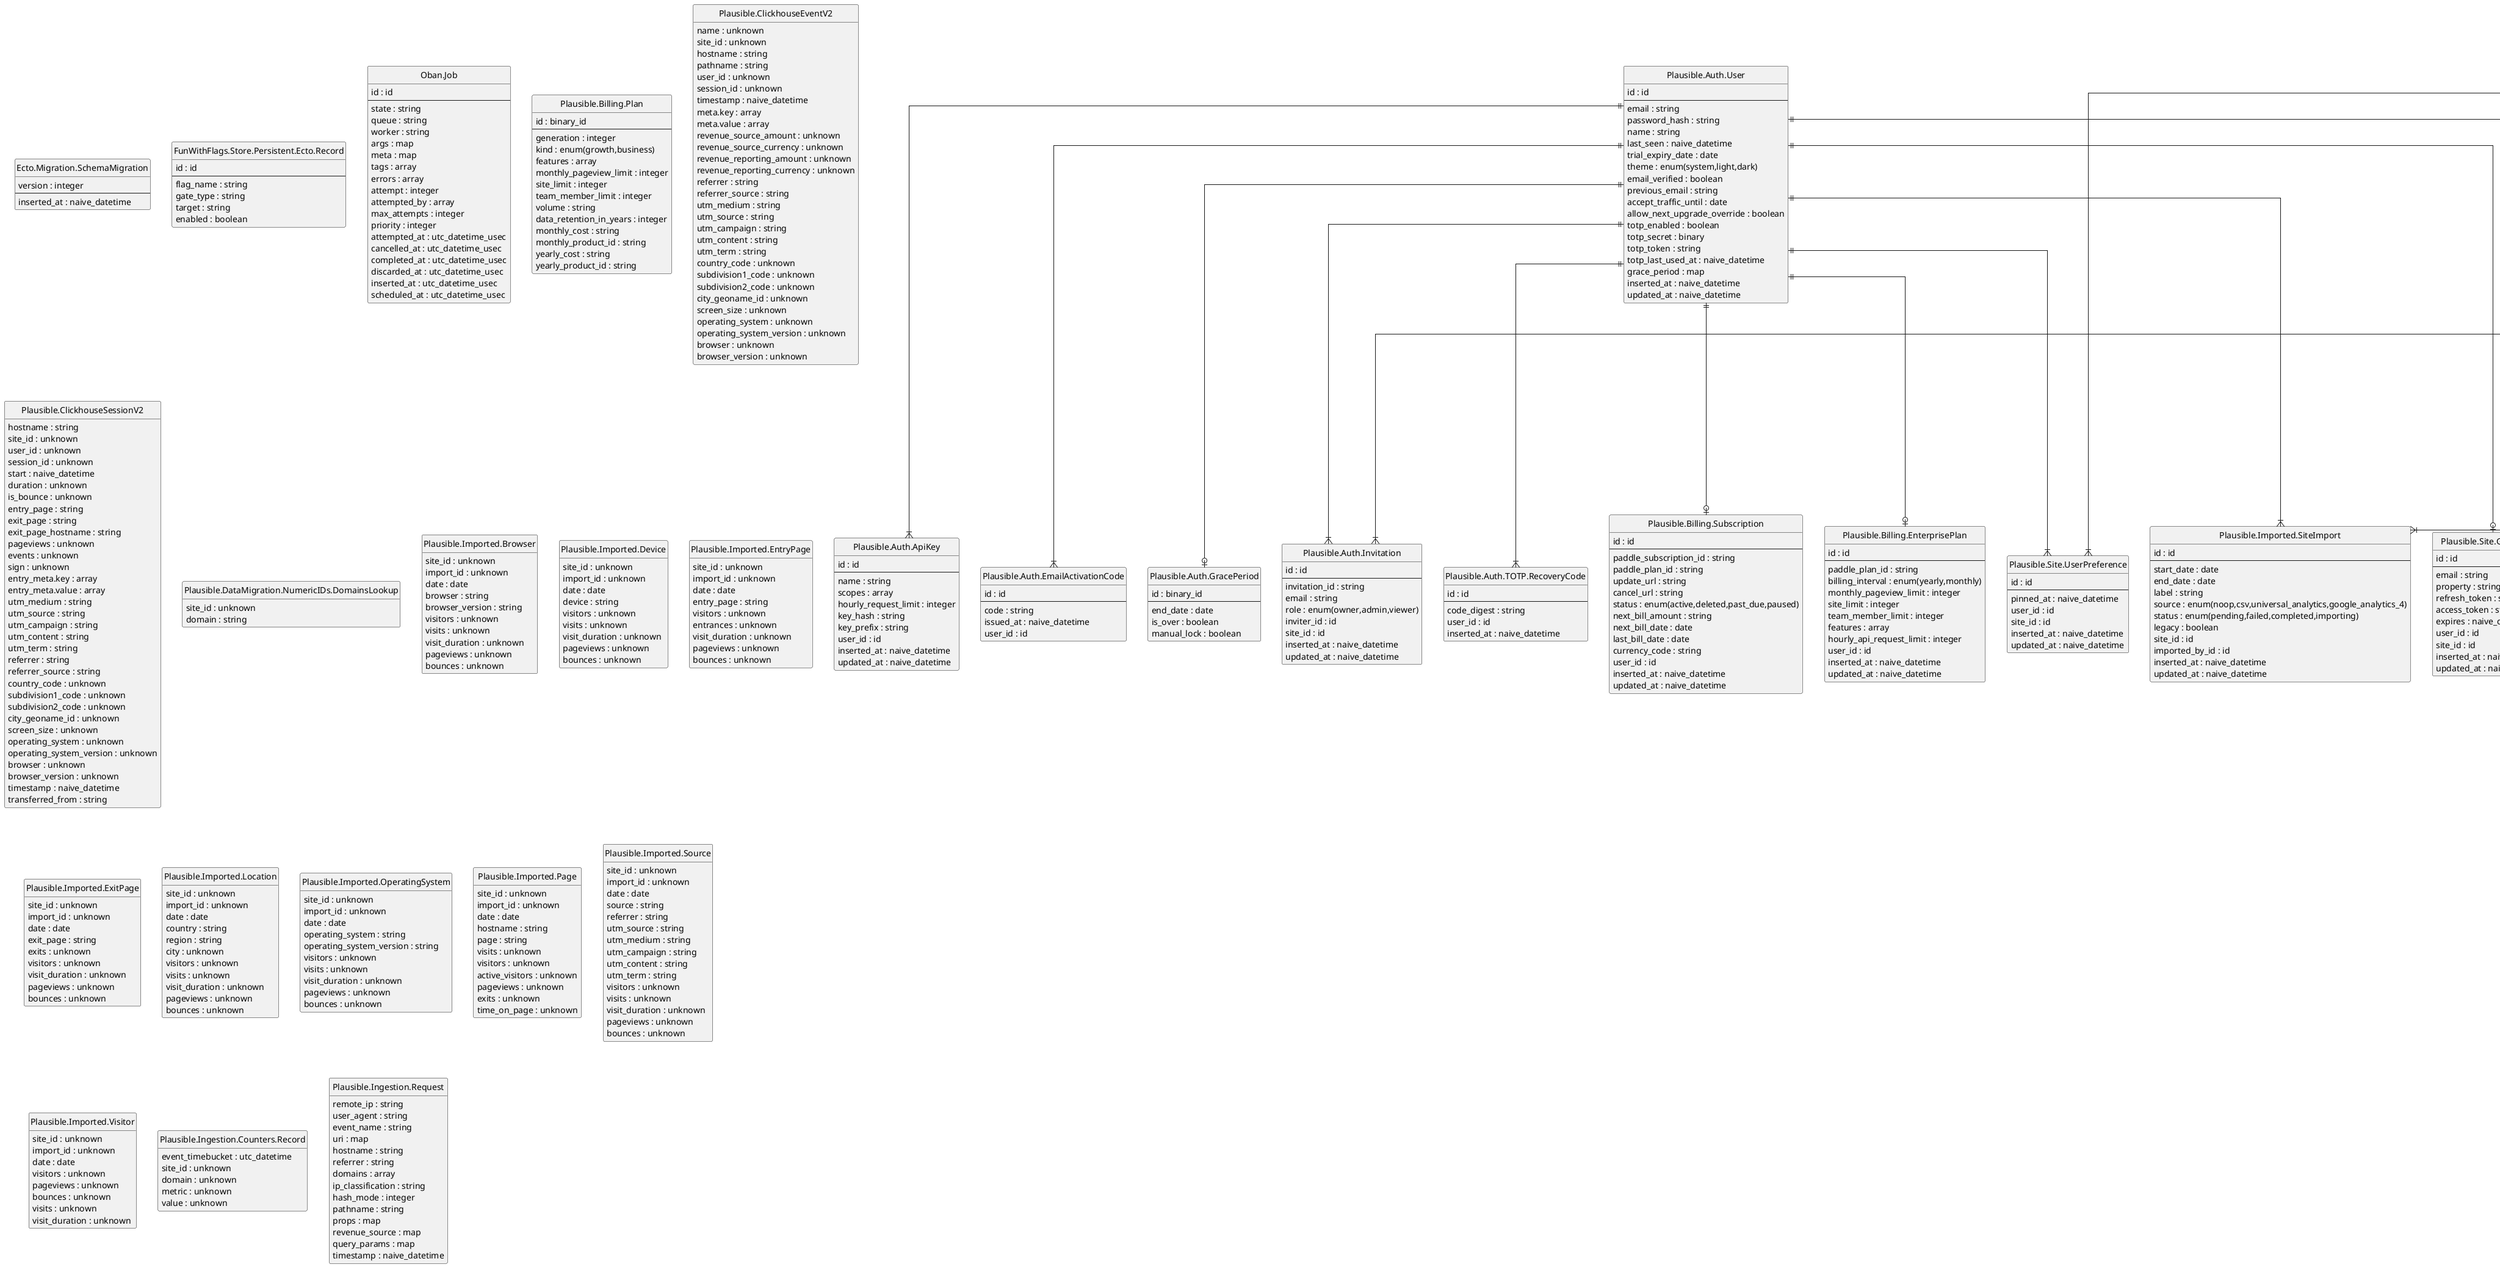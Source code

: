 @startuml

set namespaceSeparator none
hide circle
hide methods

skinparam linetype ortho
skinparam defaultFontName Roboto Mono
skinparam shadowing false


entity Ecto.Migration.SchemaMigration {
  version : integer
  --
  inserted_at : naive_datetime
}

entity FunWithFlags.Store.Persistent.Ecto.Record {
  id : id
  --
  flag_name : string
  gate_type : string
  target : string
  enabled : boolean
}

entity Oban.Job {
  id : id
  --
  state : string
  queue : string
  worker : string
  args : map
  meta : map
  tags : array
  errors : array
  attempt : integer
  attempted_by : array
  max_attempts : integer
  priority : integer
  attempted_at : utc_datetime_usec
  cancelled_at : utc_datetime_usec
  completed_at : utc_datetime_usec
  discarded_at : utc_datetime_usec
  inserted_at : utc_datetime_usec
  scheduled_at : utc_datetime_usec
}

entity Plausible.Auth.ApiKey {
  id : id
  --
  name : string
  scopes : array
  hourly_request_limit : integer
  key_hash : string
  key_prefix : string
  user_id : id
  inserted_at : naive_datetime
  updated_at : naive_datetime
}

entity Plausible.Auth.EmailActivationCode {
  id : id
  --
  code : string
  issued_at : naive_datetime
  user_id : id
}

entity Plausible.Auth.GracePeriod {
  id : binary_id
  --
  end_date : date
  is_over : boolean
  manual_lock : boolean
}

entity Plausible.Auth.Invitation {
  id : id
  --
  invitation_id : string
  email : string
  role : enum(owner,admin,viewer)
  inviter_id : id
  site_id : id
  inserted_at : naive_datetime
  updated_at : naive_datetime
}

entity Plausible.Auth.TOTP.RecoveryCode {
  id : id
  --
  code_digest : string
  user_id : id
  inserted_at : naive_datetime
}

entity Plausible.Auth.User {
  id : id
  --
  email : string
  password_hash : string
  name : string
  last_seen : naive_datetime
  trial_expiry_date : date
  theme : enum(system,light,dark)
  email_verified : boolean
  previous_email : string
  accept_traffic_until : date
  allow_next_upgrade_override : boolean
  totp_enabled : boolean
  totp_secret : binary
  totp_token : string
  totp_last_used_at : naive_datetime
  grace_period : map
  inserted_at : naive_datetime
  updated_at : naive_datetime
}

entity Plausible.Billing.EnterprisePlan {
  id : id
  --
  paddle_plan_id : string
  billing_interval : enum(yearly,monthly)
  monthly_pageview_limit : integer
  site_limit : integer
  team_member_limit : integer
  features : array
  hourly_api_request_limit : integer
  user_id : id
  inserted_at : naive_datetime
  updated_at : naive_datetime
}

entity Plausible.Billing.Plan {
  id : binary_id
  --
  generation : integer
  kind : enum(growth,business)
  features : array
  monthly_pageview_limit : integer
  site_limit : integer
  team_member_limit : integer
  volume : string
  data_retention_in_years : integer
  monthly_cost : string
  monthly_product_id : string
  yearly_cost : string
  yearly_product_id : string
}

entity Plausible.Billing.Subscription {
  id : id
  --
  paddle_subscription_id : string
  paddle_plan_id : string
  update_url : string
  cancel_url : string
  status : enum(active,deleted,past_due,paused)
  next_bill_amount : string
  next_bill_date : date
  last_bill_date : date
  currency_code : string
  user_id : id
  inserted_at : naive_datetime
  updated_at : naive_datetime
}

entity Plausible.ClickhouseEventV2 {
  name : unknown
  site_id : unknown
  hostname : string
  pathname : string
  user_id : unknown
  session_id : unknown
  timestamp : naive_datetime
  meta.key : array
  meta.value : array
  revenue_source_amount : unknown
  revenue_source_currency : unknown
  revenue_reporting_amount : unknown
  revenue_reporting_currency : unknown
  referrer : string
  referrer_source : string
  utm_medium : string
  utm_source : string
  utm_campaign : string
  utm_content : string
  utm_term : string
  country_code : unknown
  subdivision1_code : unknown
  subdivision2_code : unknown
  city_geoname_id : unknown
  screen_size : unknown
  operating_system : unknown
  operating_system_version : unknown
  browser : unknown
  browser_version : unknown
}

entity Plausible.ClickhouseSessionV2 {
  hostname : string
  site_id : unknown
  user_id : unknown
  session_id : unknown
  start : naive_datetime
  duration : unknown
  is_bounce : unknown
  entry_page : string
  exit_page : string
  exit_page_hostname : string
  pageviews : unknown
  events : unknown
  sign : unknown
  entry_meta.key : array
  entry_meta.value : array
  utm_medium : string
  utm_source : string
  utm_campaign : string
  utm_content : string
  utm_term : string
  referrer : string
  referrer_source : string
  country_code : unknown
  subdivision1_code : unknown
  subdivision2_code : unknown
  city_geoname_id : unknown
  screen_size : unknown
  operating_system : unknown
  operating_system_version : unknown
  browser : unknown
  browser_version : unknown
  timestamp : naive_datetime
  transferred_from : string
}

entity Plausible.DataMigration.NumericIDs.DomainsLookup {
  site_id : unknown
  domain : string
}

entity Plausible.Funnel {
  id : id
  --
  name : string
  site_id : id
  inserted_at : naive_datetime
  updated_at : naive_datetime
}

entity Plausible.Funnel.Step {
  id : id
  --
  step_order : integer
  funnel_id : id
  goal_id : id
  inserted_at : naive_datetime
  updated_at : naive_datetime
}

entity Plausible.Goal {
  id : id
  --
  event_name : string
  page_path : string
  currency : enum(KMF,AUD,SAR,BWP,BBD,EGP,YER,CDF,IQD,...)
  site_id : id
  inserted_at : naive_datetime
  updated_at : naive_datetime
}

entity Plausible.Imported.Browser {
  site_id : unknown
  import_id : unknown
  date : date
  browser : string
  browser_version : string
  visitors : unknown
  visits : unknown
  visit_duration : unknown
  pageviews : unknown
  bounces : unknown
}

entity Plausible.Imported.Device {
  site_id : unknown
  import_id : unknown
  date : date
  device : string
  visitors : unknown
  visits : unknown
  visit_duration : unknown
  pageviews : unknown
  bounces : unknown
}

entity Plausible.Imported.EntryPage {
  site_id : unknown
  import_id : unknown
  date : date
  entry_page : string
  visitors : unknown
  entrances : unknown
  visit_duration : unknown
  pageviews : unknown
  bounces : unknown
}

entity Plausible.Imported.ExitPage {
  site_id : unknown
  import_id : unknown
  date : date
  exit_page : string
  exits : unknown
  visitors : unknown
  visit_duration : unknown
  pageviews : unknown
  bounces : unknown
}

entity Plausible.Imported.Location {
  site_id : unknown
  import_id : unknown
  date : date
  country : string
  region : string
  city : unknown
  visitors : unknown
  visits : unknown
  visit_duration : unknown
  pageviews : unknown
  bounces : unknown
}

entity Plausible.Imported.OperatingSystem {
  site_id : unknown
  import_id : unknown
  date : date
  operating_system : string
  operating_system_version : string
  visitors : unknown
  visits : unknown
  visit_duration : unknown
  pageviews : unknown
  bounces : unknown
}

entity Plausible.Imported.Page {
  site_id : unknown
  import_id : unknown
  date : date
  hostname : string
  page : string
  visits : unknown
  visitors : unknown
  active_visitors : unknown
  pageviews : unknown
  exits : unknown
  time_on_page : unknown
}

entity Plausible.Imported.SiteImport {
  id : id
  --
  start_date : date
  end_date : date
  label : string
  source : enum(noop,csv,universal_analytics,google_analytics_4)
  status : enum(pending,failed,completed,importing)
  legacy : boolean
  site_id : id
  imported_by_id : id
  inserted_at : naive_datetime
  updated_at : naive_datetime
}

entity Plausible.Imported.Source {
  site_id : unknown
  import_id : unknown
  date : date
  source : string
  referrer : string
  utm_source : string
  utm_medium : string
  utm_campaign : string
  utm_content : string
  utm_term : string
  visitors : unknown
  visits : unknown
  visit_duration : unknown
  pageviews : unknown
  bounces : unknown
}

entity Plausible.Imported.Visitor {
  site_id : unknown
  import_id : unknown
  date : date
  visitors : unknown
  pageviews : unknown
  bounces : unknown
  visits : unknown
  visit_duration : unknown
}

entity Plausible.Ingestion.Counters.Record {
  event_timebucket : utc_datetime
  site_id : unknown
  domain : unknown
  metric : unknown
  value : unknown
}

entity Plausible.Ingestion.Request {
  remote_ip : string
  user_agent : string
  event_name : string
  uri : map
  hostname : string
  referrer : string
  domains : array
  ip_classification : string
  hash_mode : integer
  pathname : string
  props : map
  revenue_source : map
  query_params : map
  timestamp : naive_datetime
}

entity Plausible.Plugins.API.Token {
  id : binary_id
  --
  inserted_at : naive_datetime
  updated_at : naive_datetime
  token_hash : binary
  description : string
  hint : string
  last_used_at : naive_datetime
  site_id : id
}

entity Plausible.Shield.CountryRule {
  id : binary_id
  --
  site_id : id
  country_code : string
  action : enum(allow,deny)
  added_by : string
  inserted_at : naive_datetime
  updated_at : naive_datetime
}

entity Plausible.Shield.HostnameRule {
  id : binary_id
  --
  site_id : id
  hostname : string
  hostname_pattern : string
  action : enum(allow,deny)
  added_by : string
  inserted_at : naive_datetime
  updated_at : naive_datetime
}

entity Plausible.Shield.IPRule {
  id : binary_id
  --
  site_id : id
  inet : inet
  action : enum(allow,deny)
  description : string
  added_by : string
  inserted_at : naive_datetime
  updated_at : naive_datetime
}

entity Plausible.Shield.PageRule {
  id : binary_id
  --
  site_id : id
  page_path : string
  page_path_pattern : string
  action : enum(allow,deny)
  added_by : string
  inserted_at : naive_datetime
  updated_at : naive_datetime
}

entity Plausible.Site {
  id : id
  --
  domain : string
  timezone : string
  public : boolean
  locked : boolean
  stats_start_date : date
  native_stats_start_at : naive_datetime
  allowed_event_props : array
  conversions_enabled : boolean
  props_enabled : boolean
  funnels_enabled : boolean
  ingest_rate_limit_scale_seconds : integer
  ingest_rate_limit_threshold : integer
  domain_changed_from : string
  domain_changed_at : naive_datetime
  imported_data : map
  inserted_at : naive_datetime
  updated_at : naive_datetime
}

entity Plausible.Site.GoogleAuth {
  id : id
  --
  email : string
  property : string
  refresh_token : string
  access_token : string
  expires : naive_datetime
  user_id : id
  site_id : id
  inserted_at : naive_datetime
  updated_at : naive_datetime
}

entity Plausible.Site.ImportedData {
  id : binary_id
  --
  start_date : date
  end_date : date
  source : string
  status : string
}

entity Plausible.Site.Membership {
  id : id
  --
  role : enum(owner,admin,viewer)
  site_id : id
  user_id : id
  inserted_at : naive_datetime
  updated_at : naive_datetime
}

entity Plausible.Site.MonthlyReport {
  id : id
  --
  recipients : array
  site_id : id
  inserted_at : naive_datetime
  updated_at : naive_datetime
}

entity Plausible.Site.SharedLink {
  id : id
  --
  site_id : id
  name : string
  slug : string
  password_hash : string
  inserted_at : naive_datetime
  updated_at : naive_datetime
}

entity Plausible.Site.SpikeNotification {
  id : id
  --
  recipients : array
  threshold : integer
  last_sent : naive_datetime
  site_id : id
  inserted_at : naive_datetime
  updated_at : naive_datetime
}

entity Plausible.Site.UserPreference {
  id : id
  --
  pinned_at : naive_datetime
  user_id : id
  site_id : id
  inserted_at : naive_datetime
  updated_at : naive_datetime
}

entity Plausible.Site.WeeklyReport {
  id : id
  --
  recipients : array
  site_id : id
  inserted_at : naive_datetime
  updated_at : naive_datetime
}

Plausible.Funnel ||--|{ Plausible.Funnel.Step
Plausible.Goal ||--|{ Plausible.Funnel.Step
Plausible.Site ||--|{ Plausible.Funnel
Plausible.Site ||--|{ Plausible.Goal
Plausible.Site ||--o| Plausible.Site.GoogleAuth
Plausible.Site ||--|{ Plausible.Auth.Invitation
Plausible.Site ||--o| Plausible.Site.MonthlyReport
Plausible.Site ||--|{ Plausible.Plugins.API.Token
Plausible.Site ||--|{ Plausible.Site.SharedLink
Plausible.Site ||--|{ Plausible.Shield.CountryRule
Plausible.Site ||--|{ Plausible.Shield.HostnameRule
Plausible.Site ||--|{ Plausible.Shield.IPRule
Plausible.Site ||--|{ Plausible.Shield.PageRule
Plausible.Site ||--|{ Plausible.Imported.SiteImport
Plausible.Site ||--o| Plausible.Site.Membership
Plausible.Site ||--|{ Plausible.Site.UserPreference
Plausible.Site ||--o| Plausible.Site.SpikeNotification
Plausible.Site ||--o| Plausible.Site.WeeklyReport
Plausible.Site ||--o| Plausible.Site.ImportedData
Plausible.Auth.User ||--o| Plausible.Auth.GracePeriod
Plausible.Auth.User ||--|{ Plausible.Auth.ApiKey
Plausible.Auth.User ||--|{ Plausible.Auth.EmailActivationCode
Plausible.Auth.User ||--o| Plausible.Billing.EnterprisePlan
Plausible.Auth.User ||--o| Plausible.Site.GoogleAuth
Plausible.Auth.User ||--|{ Plausible.Auth.Invitation
Plausible.Auth.User ||--|{ Plausible.Imported.SiteImport
Plausible.Auth.User ||--|{ Plausible.Site.Membership
Plausible.Auth.User ||--|{ Plausible.Site.UserPreference
Plausible.Auth.User ||--o| Plausible.Billing.Subscription
Plausible.Auth.User ||--|{ Plausible.Auth.TOTP.RecoveryCode
@enduml
